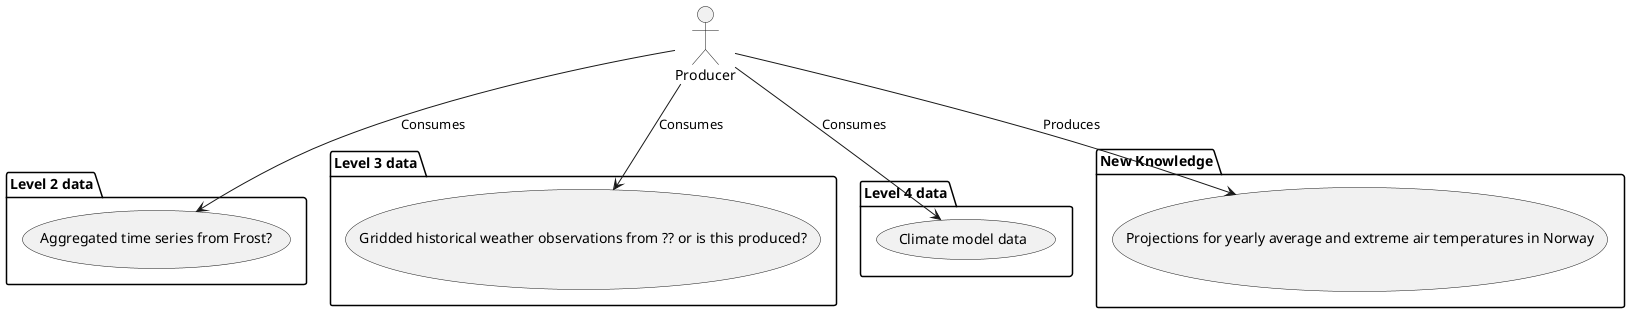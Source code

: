 @startuml

package "Level 2 data" as L2 {
  (Aggregated time series from Frost?) as (CD2)
}
package "Level 3 data" as L3 {
  (Gridded historical weather observations from ?? or is this produced?) as (CD3)
}

package "Level 4 data" as L4 {
  (Climate model data) as (CD4)
}

package "New Knowledge" {
  (Projections for yearly average and extreme air temperatures in Norway) as NK 
}

actor "Producer" as Producer

Producer --> (CD2) : Consumes
Producer --> (CD3) : Consumes
Producer --> (CD4) : Consumes
Producer --> (NK)  : Produces

@enduml
